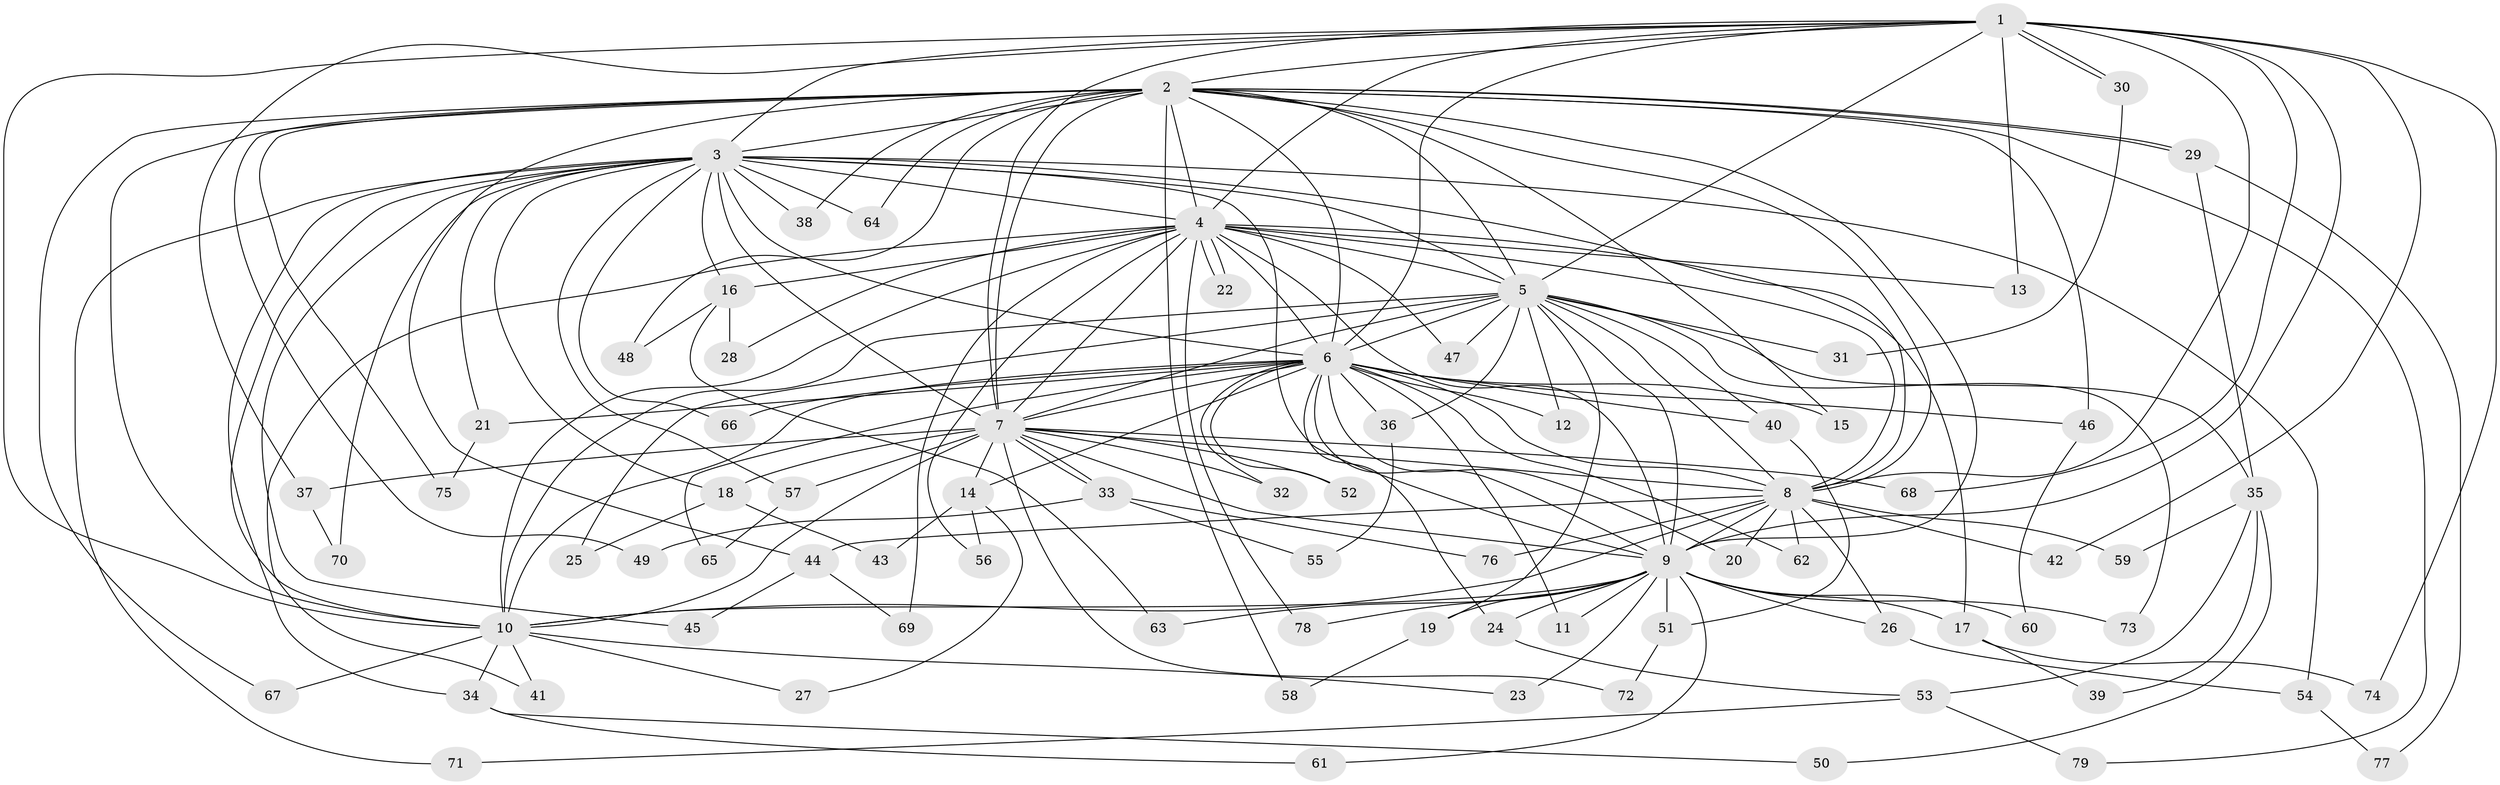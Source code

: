 // coarse degree distribution, {11: 0.03571428571428571, 24: 0.017857142857142856, 15: 0.017857142857142856, 13: 0.03571428571428571, 19: 0.017857142857142856, 14: 0.017857142857142856, 2: 0.5714285714285714, 5: 0.017857142857142856, 4: 0.08928571428571429, 3: 0.125, 1: 0.03571428571428571, 8: 0.017857142857142856}
// Generated by graph-tools (version 1.1) at 2025/50/03/04/25 22:50:00]
// undirected, 79 vertices, 183 edges
graph export_dot {
  node [color=gray90,style=filled];
  1;
  2;
  3;
  4;
  5;
  6;
  7;
  8;
  9;
  10;
  11;
  12;
  13;
  14;
  15;
  16;
  17;
  18;
  19;
  20;
  21;
  22;
  23;
  24;
  25;
  26;
  27;
  28;
  29;
  30;
  31;
  32;
  33;
  34;
  35;
  36;
  37;
  38;
  39;
  40;
  41;
  42;
  43;
  44;
  45;
  46;
  47;
  48;
  49;
  50;
  51;
  52;
  53;
  54;
  55;
  56;
  57;
  58;
  59;
  60;
  61;
  62;
  63;
  64;
  65;
  66;
  67;
  68;
  69;
  70;
  71;
  72;
  73;
  74;
  75;
  76;
  77;
  78;
  79;
  1 -- 2;
  1 -- 3;
  1 -- 4;
  1 -- 5;
  1 -- 6;
  1 -- 7;
  1 -- 8;
  1 -- 9;
  1 -- 10;
  1 -- 13;
  1 -- 30;
  1 -- 30;
  1 -- 37;
  1 -- 42;
  1 -- 68;
  1 -- 74;
  2 -- 3;
  2 -- 4;
  2 -- 5;
  2 -- 6;
  2 -- 7;
  2 -- 8;
  2 -- 9;
  2 -- 10;
  2 -- 15;
  2 -- 29;
  2 -- 29;
  2 -- 38;
  2 -- 44;
  2 -- 46;
  2 -- 48;
  2 -- 49;
  2 -- 58;
  2 -- 64;
  2 -- 67;
  2 -- 75;
  2 -- 79;
  3 -- 4;
  3 -- 5;
  3 -- 6;
  3 -- 7;
  3 -- 8;
  3 -- 9;
  3 -- 10;
  3 -- 16;
  3 -- 18;
  3 -- 21;
  3 -- 34;
  3 -- 38;
  3 -- 45;
  3 -- 54;
  3 -- 57;
  3 -- 64;
  3 -- 66;
  3 -- 70;
  3 -- 71;
  4 -- 5;
  4 -- 6;
  4 -- 7;
  4 -- 8;
  4 -- 9;
  4 -- 10;
  4 -- 13;
  4 -- 16;
  4 -- 17;
  4 -- 22;
  4 -- 22;
  4 -- 28;
  4 -- 41;
  4 -- 47;
  4 -- 56;
  4 -- 69;
  4 -- 78;
  5 -- 6;
  5 -- 7;
  5 -- 8;
  5 -- 9;
  5 -- 10;
  5 -- 12;
  5 -- 19;
  5 -- 25;
  5 -- 31;
  5 -- 35;
  5 -- 36;
  5 -- 40;
  5 -- 47;
  5 -- 73;
  6 -- 7;
  6 -- 8;
  6 -- 9;
  6 -- 10;
  6 -- 11;
  6 -- 12;
  6 -- 14;
  6 -- 15;
  6 -- 20;
  6 -- 21;
  6 -- 24;
  6 -- 32;
  6 -- 36;
  6 -- 40;
  6 -- 46;
  6 -- 52;
  6 -- 62;
  6 -- 65;
  6 -- 66;
  7 -- 8;
  7 -- 9;
  7 -- 10;
  7 -- 14;
  7 -- 18;
  7 -- 32;
  7 -- 33;
  7 -- 33;
  7 -- 37;
  7 -- 52;
  7 -- 57;
  7 -- 68;
  7 -- 72;
  8 -- 9;
  8 -- 10;
  8 -- 20;
  8 -- 26;
  8 -- 42;
  8 -- 44;
  8 -- 59;
  8 -- 62;
  8 -- 76;
  9 -- 10;
  9 -- 11;
  9 -- 17;
  9 -- 19;
  9 -- 23;
  9 -- 24;
  9 -- 26;
  9 -- 51;
  9 -- 60;
  9 -- 61;
  9 -- 63;
  9 -- 73;
  9 -- 78;
  10 -- 23;
  10 -- 27;
  10 -- 34;
  10 -- 41;
  10 -- 67;
  14 -- 27;
  14 -- 43;
  14 -- 56;
  16 -- 28;
  16 -- 48;
  16 -- 63;
  17 -- 39;
  17 -- 74;
  18 -- 25;
  18 -- 43;
  19 -- 58;
  21 -- 75;
  24 -- 53;
  26 -- 54;
  29 -- 35;
  29 -- 77;
  30 -- 31;
  33 -- 49;
  33 -- 55;
  33 -- 76;
  34 -- 50;
  34 -- 61;
  35 -- 39;
  35 -- 50;
  35 -- 53;
  35 -- 59;
  36 -- 55;
  37 -- 70;
  40 -- 51;
  44 -- 45;
  44 -- 69;
  46 -- 60;
  51 -- 72;
  53 -- 71;
  53 -- 79;
  54 -- 77;
  57 -- 65;
}
